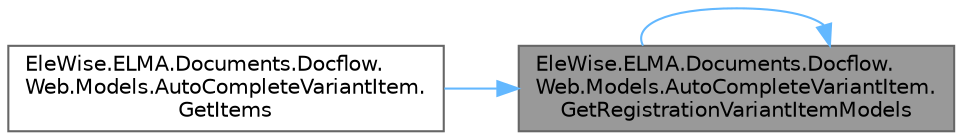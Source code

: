 digraph "EleWise.ELMA.Documents.Docflow.Web.Models.AutoCompleteVariantItem.GetRegistrationVariantItemModels"
{
 // LATEX_PDF_SIZE
  bgcolor="transparent";
  edge [fontname=Helvetica,fontsize=10,labelfontname=Helvetica,labelfontsize=10];
  node [fontname=Helvetica,fontsize=10,shape=box,height=0.2,width=0.4];
  rankdir="RL";
  Node1 [id="Node000001",label="EleWise.ELMA.Documents.Docflow.\lWeb.Models.AutoCompleteVariantItem.\lGetRegistrationVariantItemModels",height=0.2,width=0.4,color="gray40", fillcolor="grey60", style="filled", fontcolor="black",tooltip="Получение списка доступных вариантов"];
  Node1 -> Node2 [id="edge1_Node000001_Node000002",dir="back",color="steelblue1",style="solid",tooltip=" "];
  Node2 [id="Node000002",label="EleWise.ELMA.Documents.Docflow.\lWeb.Models.AutoCompleteVariantItem.\lGetItems",height=0.2,width=0.4,color="grey40", fillcolor="white", style="filled",URL="$class_ele_wise_1_1_e_l_m_a_1_1_documents_1_1_docflow_1_1_web_1_1_models_1_1_auto_complete_variant_item.html#a061ccd2437714a7fcce1645c80e6f290",tooltip="Получение списка доступных вариантов для отображения в списке"];
  Node1 -> Node1 [id="edge2_Node000001_Node000001",dir="back",color="steelblue1",style="solid",tooltip=" "];
}
